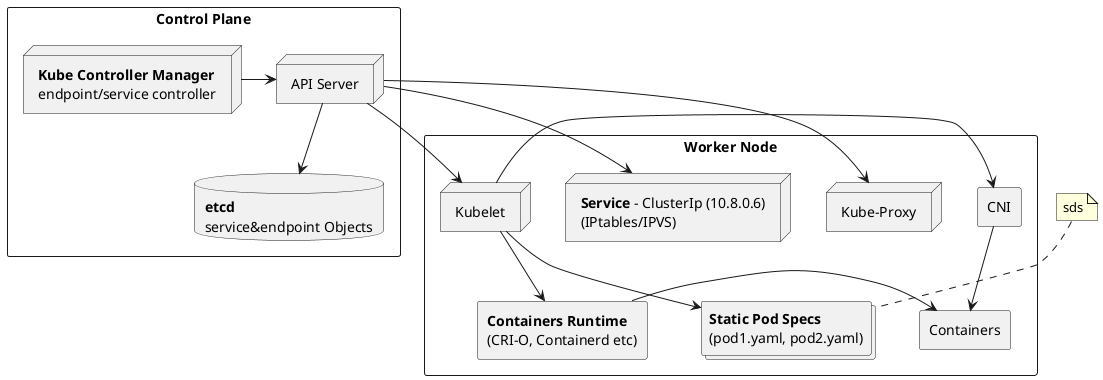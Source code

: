 @startuml

rectangle "Control Plane" {
  node "<b>Kube Controller Manager</b>\nendpoint/service controller" as kcm
  node "API Server"
  database "<b>etcd</b>\nservice&endpoint Objects" as etcd
}

rectangle "Worker Node" {
  node Kubelet
  rectangle Containers
  rectangle CNI
  collections "<b>Static Pod Specs</b>\n(pod1.yaml, pod2.yaml)" as Specs
  rectangle "<b>Containers Runtime</b>\n(CRI-O, Containerd etc)" as Runtime

  node "Kube-Proxy" as Kubeproxy
  node "<b>Service</b> - ClusterIp (10.8.0.6)\n(IPtables/IPVS)" as Service
}


kcm -> "API Server"
"API Server" --> etcd
"API Server" --> Kubelet
"API Server" --> Kubeproxy
"API Server" --> Service

Kubelet -> CNI
Kubelet --> Specs
Kubelet -> Runtime
Runtime -> Containers
CNI --> Containers

note top of Specs: sds
@enduml